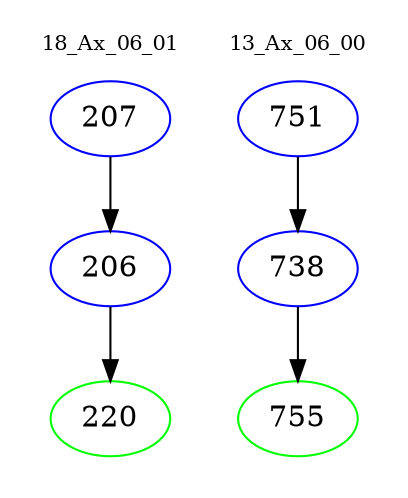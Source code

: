 digraph{
subgraph cluster_0 {
color = white
label = "18_Ax_06_01";
fontsize=10;
T0_207 [label="207", color="blue"]
T0_207 -> T0_206 [color="black"]
T0_206 [label="206", color="blue"]
T0_206 -> T0_220 [color="black"]
T0_220 [label="220", color="green"]
}
subgraph cluster_1 {
color = white
label = "13_Ax_06_00";
fontsize=10;
T1_751 [label="751", color="blue"]
T1_751 -> T1_738 [color="black"]
T1_738 [label="738", color="blue"]
T1_738 -> T1_755 [color="black"]
T1_755 [label="755", color="green"]
}
}
